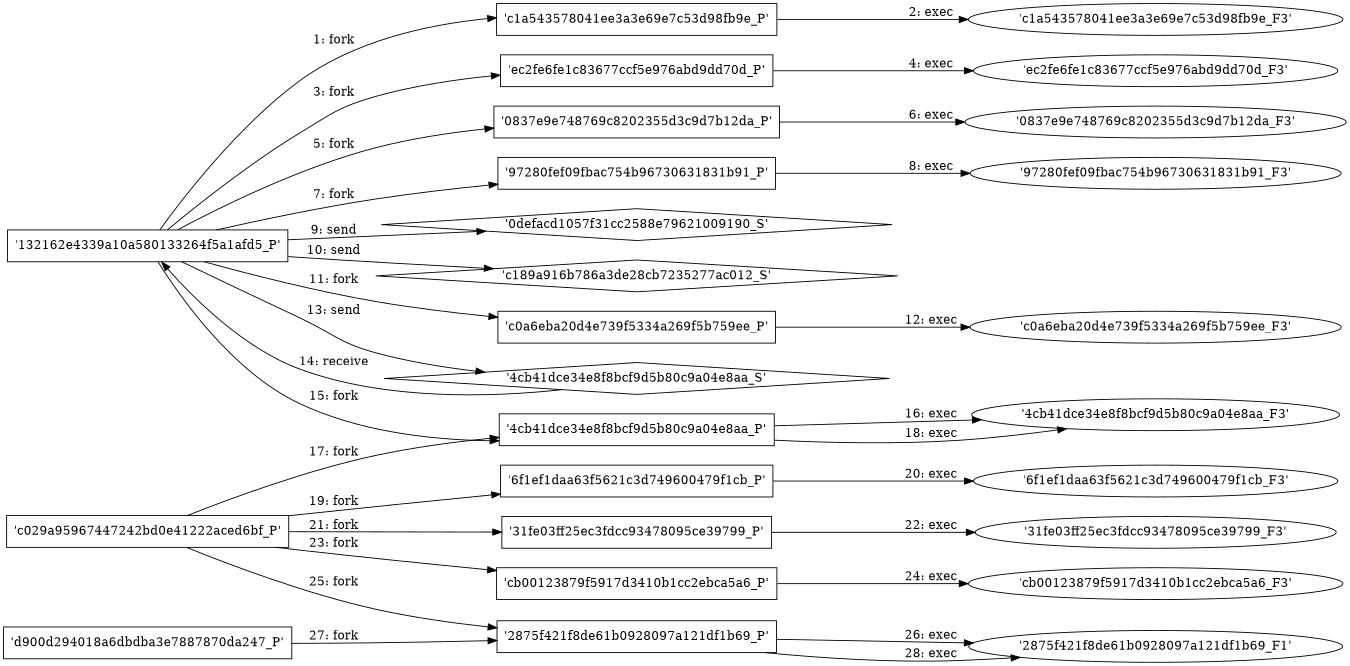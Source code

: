 digraph "D:\Learning\Paper\apt\基于CTI的攻击预警\Dataset\攻击图\ASGfromALLCTI\Machine learning vs. social engineering.dot" {
rankdir="LR"
size="9"
fixedsize="false"
splines="true"
nodesep=0.3
ranksep=0
fontsize=10
overlap="scalexy"
engine= "neato"
	"'132162e4339a10a580133264f5a1afd5_P'" [node_type=Process shape=box]
	"'c1a543578041ee3a3e69e7c53d98fb9e_P'" [node_type=Process shape=box]
	"'132162e4339a10a580133264f5a1afd5_P'" -> "'c1a543578041ee3a3e69e7c53d98fb9e_P'" [label="1: fork"]
	"'c1a543578041ee3a3e69e7c53d98fb9e_P'" [node_type=Process shape=box]
	"'c1a543578041ee3a3e69e7c53d98fb9e_F3'" [node_type=File shape=ellipse]
	"'c1a543578041ee3a3e69e7c53d98fb9e_P'" -> "'c1a543578041ee3a3e69e7c53d98fb9e_F3'" [label="2: exec"]
	"'132162e4339a10a580133264f5a1afd5_P'" [node_type=Process shape=box]
	"'ec2fe6fe1c83677ccf5e976abd9dd70d_P'" [node_type=Process shape=box]
	"'132162e4339a10a580133264f5a1afd5_P'" -> "'ec2fe6fe1c83677ccf5e976abd9dd70d_P'" [label="3: fork"]
	"'ec2fe6fe1c83677ccf5e976abd9dd70d_P'" [node_type=Process shape=box]
	"'ec2fe6fe1c83677ccf5e976abd9dd70d_F3'" [node_type=File shape=ellipse]
	"'ec2fe6fe1c83677ccf5e976abd9dd70d_P'" -> "'ec2fe6fe1c83677ccf5e976abd9dd70d_F3'" [label="4: exec"]
	"'132162e4339a10a580133264f5a1afd5_P'" [node_type=Process shape=box]
	"'0837e9e748769c8202355d3c9d7b12da_P'" [node_type=Process shape=box]
	"'132162e4339a10a580133264f5a1afd5_P'" -> "'0837e9e748769c8202355d3c9d7b12da_P'" [label="5: fork"]
	"'0837e9e748769c8202355d3c9d7b12da_P'" [node_type=Process shape=box]
	"'0837e9e748769c8202355d3c9d7b12da_F3'" [node_type=File shape=ellipse]
	"'0837e9e748769c8202355d3c9d7b12da_P'" -> "'0837e9e748769c8202355d3c9d7b12da_F3'" [label="6: exec"]
	"'132162e4339a10a580133264f5a1afd5_P'" [node_type=Process shape=box]
	"'97280fef09fbac754b96730631831b91_P'" [node_type=Process shape=box]
	"'132162e4339a10a580133264f5a1afd5_P'" -> "'97280fef09fbac754b96730631831b91_P'" [label="7: fork"]
	"'97280fef09fbac754b96730631831b91_P'" [node_type=Process shape=box]
	"'97280fef09fbac754b96730631831b91_F3'" [node_type=File shape=ellipse]
	"'97280fef09fbac754b96730631831b91_P'" -> "'97280fef09fbac754b96730631831b91_F3'" [label="8: exec"]
	"'0defacd1057f31cc2588e79621009190_S'" [node_type=Socket shape=diamond]
	"'132162e4339a10a580133264f5a1afd5_P'" [node_type=Process shape=box]
	"'132162e4339a10a580133264f5a1afd5_P'" -> "'0defacd1057f31cc2588e79621009190_S'" [label="9: send"]
	"'c189a916b786a3de28cb7235277ac012_S'" [node_type=Socket shape=diamond]
	"'132162e4339a10a580133264f5a1afd5_P'" [node_type=Process shape=box]
	"'132162e4339a10a580133264f5a1afd5_P'" -> "'c189a916b786a3de28cb7235277ac012_S'" [label="10: send"]
	"'132162e4339a10a580133264f5a1afd5_P'" [node_type=Process shape=box]
	"'c0a6eba20d4e739f5334a269f5b759ee_P'" [node_type=Process shape=box]
	"'132162e4339a10a580133264f5a1afd5_P'" -> "'c0a6eba20d4e739f5334a269f5b759ee_P'" [label="11: fork"]
	"'c0a6eba20d4e739f5334a269f5b759ee_P'" [node_type=Process shape=box]
	"'c0a6eba20d4e739f5334a269f5b759ee_F3'" [node_type=File shape=ellipse]
	"'c0a6eba20d4e739f5334a269f5b759ee_P'" -> "'c0a6eba20d4e739f5334a269f5b759ee_F3'" [label="12: exec"]
	"'4cb41dce34e8f8bcf9d5b80c9a04e8aa_S'" [node_type=Socket shape=diamond]
	"'132162e4339a10a580133264f5a1afd5_P'" [node_type=Process shape=box]
	"'132162e4339a10a580133264f5a1afd5_P'" -> "'4cb41dce34e8f8bcf9d5b80c9a04e8aa_S'" [label="13: send"]
	"'4cb41dce34e8f8bcf9d5b80c9a04e8aa_S'" -> "'132162e4339a10a580133264f5a1afd5_P'" [label="14: receive"]
	"'132162e4339a10a580133264f5a1afd5_P'" [node_type=Process shape=box]
	"'4cb41dce34e8f8bcf9d5b80c9a04e8aa_P'" [node_type=Process shape=box]
	"'132162e4339a10a580133264f5a1afd5_P'" -> "'4cb41dce34e8f8bcf9d5b80c9a04e8aa_P'" [label="15: fork"]
	"'4cb41dce34e8f8bcf9d5b80c9a04e8aa_P'" [node_type=Process shape=box]
	"'4cb41dce34e8f8bcf9d5b80c9a04e8aa_F3'" [node_type=File shape=ellipse]
	"'4cb41dce34e8f8bcf9d5b80c9a04e8aa_P'" -> "'4cb41dce34e8f8bcf9d5b80c9a04e8aa_F3'" [label="16: exec"]
	"'c029a95967447242bd0e41222aced6bf_P'" [node_type=Process shape=box]
	"'4cb41dce34e8f8bcf9d5b80c9a04e8aa_P'" [node_type=Process shape=box]
	"'c029a95967447242bd0e41222aced6bf_P'" -> "'4cb41dce34e8f8bcf9d5b80c9a04e8aa_P'" [label="17: fork"]
	"'4cb41dce34e8f8bcf9d5b80c9a04e8aa_P'" [node_type=Process shape=box]
	"'4cb41dce34e8f8bcf9d5b80c9a04e8aa_F3'" [node_type=File shape=ellipse]
	"'4cb41dce34e8f8bcf9d5b80c9a04e8aa_P'" -> "'4cb41dce34e8f8bcf9d5b80c9a04e8aa_F3'" [label="18: exec"]
	"'c029a95967447242bd0e41222aced6bf_P'" [node_type=Process shape=box]
	"'6f1ef1daa63f5621c3d749600479f1cb_P'" [node_type=Process shape=box]
	"'c029a95967447242bd0e41222aced6bf_P'" -> "'6f1ef1daa63f5621c3d749600479f1cb_P'" [label="19: fork"]
	"'6f1ef1daa63f5621c3d749600479f1cb_P'" [node_type=Process shape=box]
	"'6f1ef1daa63f5621c3d749600479f1cb_F3'" [node_type=File shape=ellipse]
	"'6f1ef1daa63f5621c3d749600479f1cb_P'" -> "'6f1ef1daa63f5621c3d749600479f1cb_F3'" [label="20: exec"]
	"'c029a95967447242bd0e41222aced6bf_P'" [node_type=Process shape=box]
	"'31fe03ff25ec3fdcc93478095ce39799_P'" [node_type=Process shape=box]
	"'c029a95967447242bd0e41222aced6bf_P'" -> "'31fe03ff25ec3fdcc93478095ce39799_P'" [label="21: fork"]
	"'31fe03ff25ec3fdcc93478095ce39799_P'" [node_type=Process shape=box]
	"'31fe03ff25ec3fdcc93478095ce39799_F3'" [node_type=File shape=ellipse]
	"'31fe03ff25ec3fdcc93478095ce39799_P'" -> "'31fe03ff25ec3fdcc93478095ce39799_F3'" [label="22: exec"]
	"'c029a95967447242bd0e41222aced6bf_P'" [node_type=Process shape=box]
	"'cb00123879f5917d3410b1cc2ebca5a6_P'" [node_type=Process shape=box]
	"'c029a95967447242bd0e41222aced6bf_P'" -> "'cb00123879f5917d3410b1cc2ebca5a6_P'" [label="23: fork"]
	"'cb00123879f5917d3410b1cc2ebca5a6_P'" [node_type=Process shape=box]
	"'cb00123879f5917d3410b1cc2ebca5a6_F3'" [node_type=File shape=ellipse]
	"'cb00123879f5917d3410b1cc2ebca5a6_P'" -> "'cb00123879f5917d3410b1cc2ebca5a6_F3'" [label="24: exec"]
	"'c029a95967447242bd0e41222aced6bf_P'" [node_type=Process shape=box]
	"'2875f421f8de61b0928097a121df1b69_P'" [node_type=Process shape=box]
	"'c029a95967447242bd0e41222aced6bf_P'" -> "'2875f421f8de61b0928097a121df1b69_P'" [label="25: fork"]
	"'2875f421f8de61b0928097a121df1b69_P'" [node_type=Process shape=box]
	"'2875f421f8de61b0928097a121df1b69_F1'" [node_type=File shape=ellipse]
	"'2875f421f8de61b0928097a121df1b69_P'" -> "'2875f421f8de61b0928097a121df1b69_F1'" [label="26: exec"]
	"'d900d294018a6dbdba3e7887870da247_P'" [node_type=Process shape=box]
	"'2875f421f8de61b0928097a121df1b69_P'" [node_type=Process shape=box]
	"'d900d294018a6dbdba3e7887870da247_P'" -> "'2875f421f8de61b0928097a121df1b69_P'" [label="27: fork"]
	"'2875f421f8de61b0928097a121df1b69_P'" [node_type=Process shape=box]
	"'2875f421f8de61b0928097a121df1b69_F1'" [node_type=File shape=ellipse]
	"'2875f421f8de61b0928097a121df1b69_P'" -> "'2875f421f8de61b0928097a121df1b69_F1'" [label="28: exec"]
}
